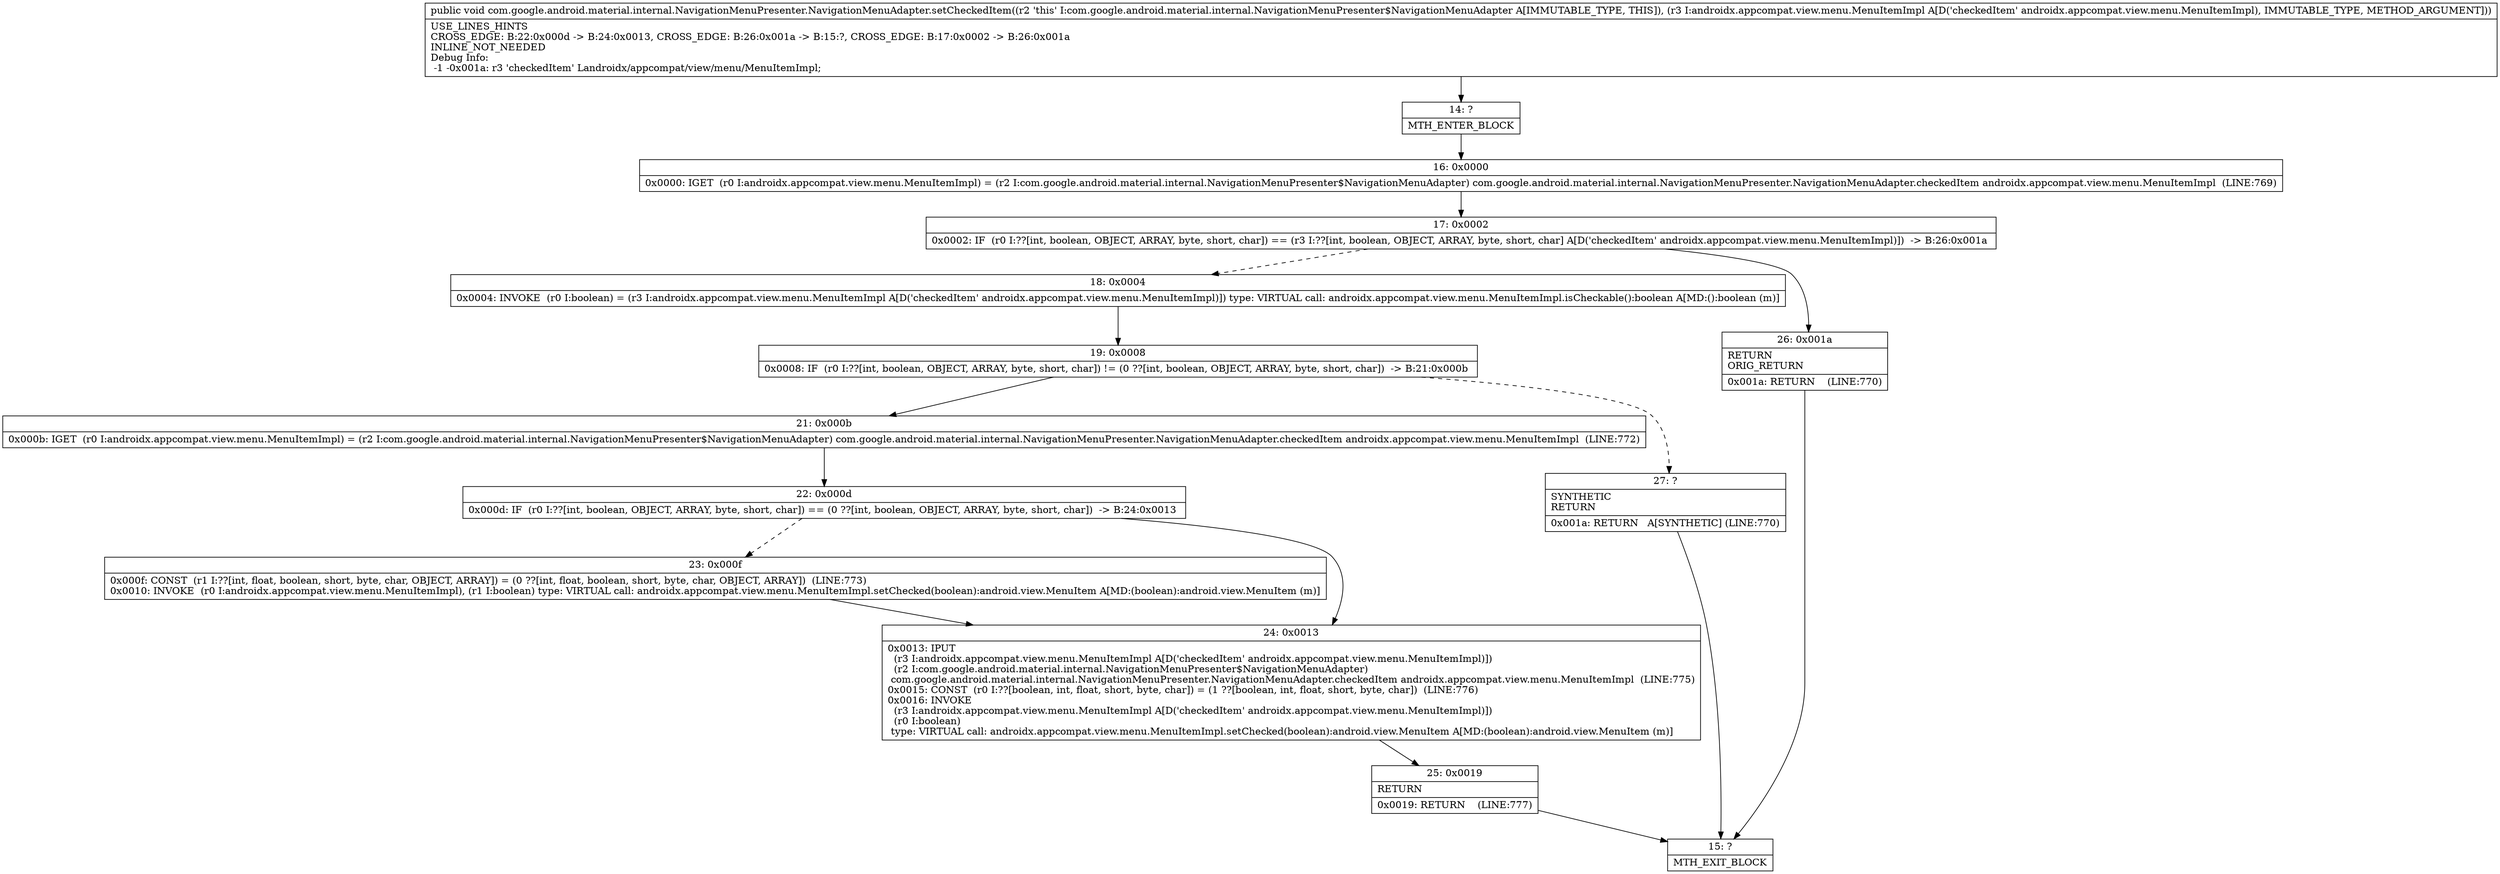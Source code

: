 digraph "CFG forcom.google.android.material.internal.NavigationMenuPresenter.NavigationMenuAdapter.setCheckedItem(Landroidx\/appcompat\/view\/menu\/MenuItemImpl;)V" {
Node_14 [shape=record,label="{14\:\ ?|MTH_ENTER_BLOCK\l}"];
Node_16 [shape=record,label="{16\:\ 0x0000|0x0000: IGET  (r0 I:androidx.appcompat.view.menu.MenuItemImpl) = (r2 I:com.google.android.material.internal.NavigationMenuPresenter$NavigationMenuAdapter) com.google.android.material.internal.NavigationMenuPresenter.NavigationMenuAdapter.checkedItem androidx.appcompat.view.menu.MenuItemImpl  (LINE:769)\l}"];
Node_17 [shape=record,label="{17\:\ 0x0002|0x0002: IF  (r0 I:??[int, boolean, OBJECT, ARRAY, byte, short, char]) == (r3 I:??[int, boolean, OBJECT, ARRAY, byte, short, char] A[D('checkedItem' androidx.appcompat.view.menu.MenuItemImpl)])  \-\> B:26:0x001a \l}"];
Node_18 [shape=record,label="{18\:\ 0x0004|0x0004: INVOKE  (r0 I:boolean) = (r3 I:androidx.appcompat.view.menu.MenuItemImpl A[D('checkedItem' androidx.appcompat.view.menu.MenuItemImpl)]) type: VIRTUAL call: androidx.appcompat.view.menu.MenuItemImpl.isCheckable():boolean A[MD:():boolean (m)]\l}"];
Node_19 [shape=record,label="{19\:\ 0x0008|0x0008: IF  (r0 I:??[int, boolean, OBJECT, ARRAY, byte, short, char]) != (0 ??[int, boolean, OBJECT, ARRAY, byte, short, char])  \-\> B:21:0x000b \l}"];
Node_21 [shape=record,label="{21\:\ 0x000b|0x000b: IGET  (r0 I:androidx.appcompat.view.menu.MenuItemImpl) = (r2 I:com.google.android.material.internal.NavigationMenuPresenter$NavigationMenuAdapter) com.google.android.material.internal.NavigationMenuPresenter.NavigationMenuAdapter.checkedItem androidx.appcompat.view.menu.MenuItemImpl  (LINE:772)\l}"];
Node_22 [shape=record,label="{22\:\ 0x000d|0x000d: IF  (r0 I:??[int, boolean, OBJECT, ARRAY, byte, short, char]) == (0 ??[int, boolean, OBJECT, ARRAY, byte, short, char])  \-\> B:24:0x0013 \l}"];
Node_23 [shape=record,label="{23\:\ 0x000f|0x000f: CONST  (r1 I:??[int, float, boolean, short, byte, char, OBJECT, ARRAY]) = (0 ??[int, float, boolean, short, byte, char, OBJECT, ARRAY])  (LINE:773)\l0x0010: INVOKE  (r0 I:androidx.appcompat.view.menu.MenuItemImpl), (r1 I:boolean) type: VIRTUAL call: androidx.appcompat.view.menu.MenuItemImpl.setChecked(boolean):android.view.MenuItem A[MD:(boolean):android.view.MenuItem (m)]\l}"];
Node_24 [shape=record,label="{24\:\ 0x0013|0x0013: IPUT  \l  (r3 I:androidx.appcompat.view.menu.MenuItemImpl A[D('checkedItem' androidx.appcompat.view.menu.MenuItemImpl)])\l  (r2 I:com.google.android.material.internal.NavigationMenuPresenter$NavigationMenuAdapter)\l com.google.android.material.internal.NavigationMenuPresenter.NavigationMenuAdapter.checkedItem androidx.appcompat.view.menu.MenuItemImpl  (LINE:775)\l0x0015: CONST  (r0 I:??[boolean, int, float, short, byte, char]) = (1 ??[boolean, int, float, short, byte, char])  (LINE:776)\l0x0016: INVOKE  \l  (r3 I:androidx.appcompat.view.menu.MenuItemImpl A[D('checkedItem' androidx.appcompat.view.menu.MenuItemImpl)])\l  (r0 I:boolean)\l type: VIRTUAL call: androidx.appcompat.view.menu.MenuItemImpl.setChecked(boolean):android.view.MenuItem A[MD:(boolean):android.view.MenuItem (m)]\l}"];
Node_25 [shape=record,label="{25\:\ 0x0019|RETURN\l|0x0019: RETURN    (LINE:777)\l}"];
Node_15 [shape=record,label="{15\:\ ?|MTH_EXIT_BLOCK\l}"];
Node_27 [shape=record,label="{27\:\ ?|SYNTHETIC\lRETURN\l|0x001a: RETURN   A[SYNTHETIC] (LINE:770)\l}"];
Node_26 [shape=record,label="{26\:\ 0x001a|RETURN\lORIG_RETURN\l|0x001a: RETURN    (LINE:770)\l}"];
MethodNode[shape=record,label="{public void com.google.android.material.internal.NavigationMenuPresenter.NavigationMenuAdapter.setCheckedItem((r2 'this' I:com.google.android.material.internal.NavigationMenuPresenter$NavigationMenuAdapter A[IMMUTABLE_TYPE, THIS]), (r3 I:androidx.appcompat.view.menu.MenuItemImpl A[D('checkedItem' androidx.appcompat.view.menu.MenuItemImpl), IMMUTABLE_TYPE, METHOD_ARGUMENT]))  | USE_LINES_HINTS\lCROSS_EDGE: B:22:0x000d \-\> B:24:0x0013, CROSS_EDGE: B:26:0x001a \-\> B:15:?, CROSS_EDGE: B:17:0x0002 \-\> B:26:0x001a\lINLINE_NOT_NEEDED\lDebug Info:\l  \-1 \-0x001a: r3 'checkedItem' Landroidx\/appcompat\/view\/menu\/MenuItemImpl;\l}"];
MethodNode -> Node_14;Node_14 -> Node_16;
Node_16 -> Node_17;
Node_17 -> Node_18[style=dashed];
Node_17 -> Node_26;
Node_18 -> Node_19;
Node_19 -> Node_21;
Node_19 -> Node_27[style=dashed];
Node_21 -> Node_22;
Node_22 -> Node_23[style=dashed];
Node_22 -> Node_24;
Node_23 -> Node_24;
Node_24 -> Node_25;
Node_25 -> Node_15;
Node_27 -> Node_15;
Node_26 -> Node_15;
}

